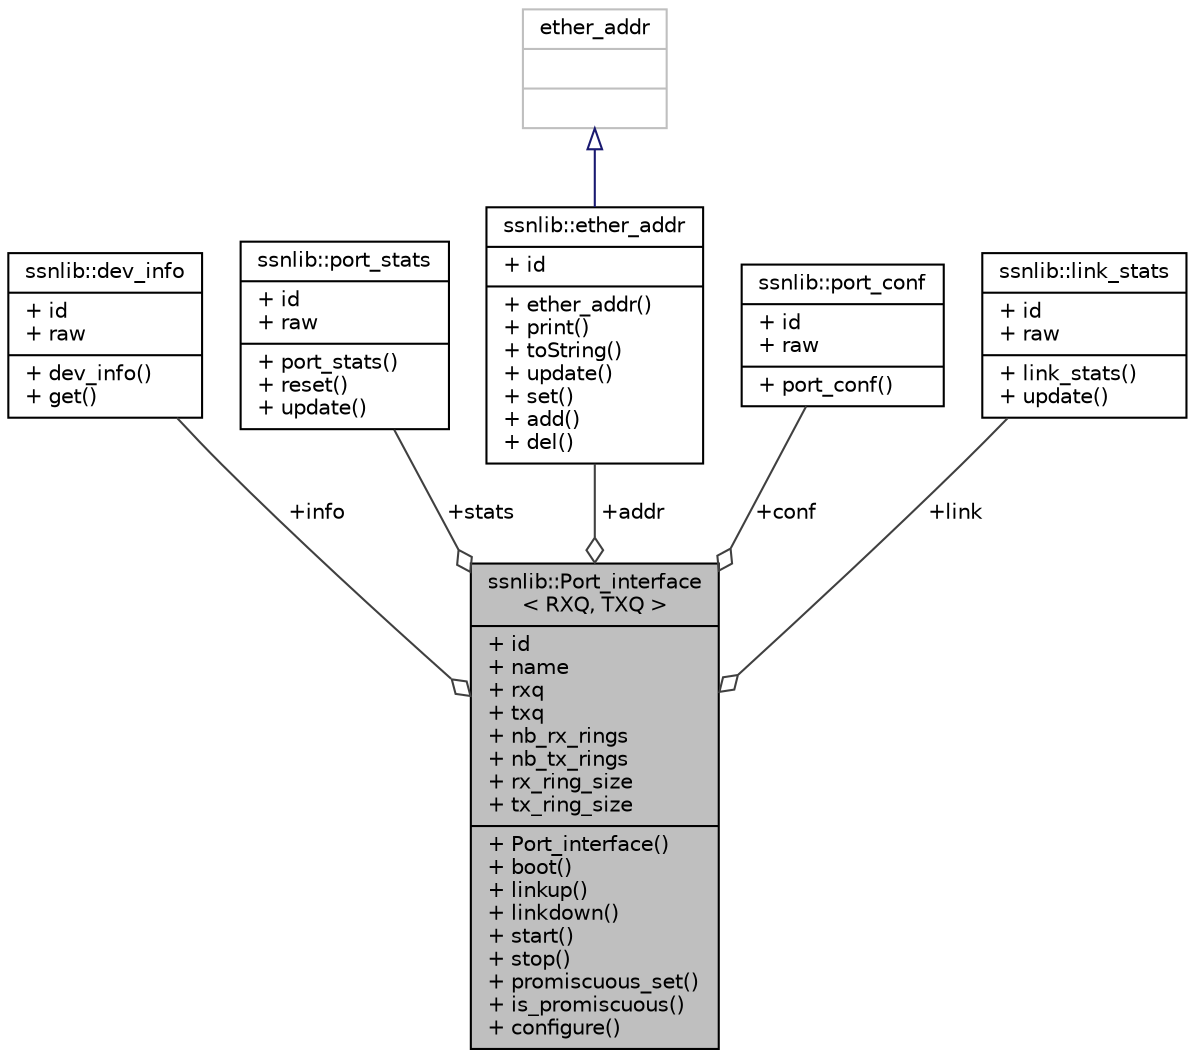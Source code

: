 digraph "ssnlib::Port_interface&lt; RXQ, TXQ &gt;"
{
  edge [fontname="Helvetica",fontsize="10",labelfontname="Helvetica",labelfontsize="10"];
  node [fontname="Helvetica",fontsize="10",shape=record];
  Node1 [label="{ssnlib::Port_interface\l\< RXQ, TXQ \>\n|+ id\l+ name\l+ rxq\l+ txq\l+ nb_rx_rings\l+ nb_tx_rings\l+ rx_ring_size\l+ tx_ring_size\l|+ Port_interface()\l+ boot()\l+ linkup()\l+ linkdown()\l+ start()\l+ stop()\l+ promiscuous_set()\l+ is_promiscuous()\l+ configure()\l}",height=0.2,width=0.4,color="black", fillcolor="grey75", style="filled", fontcolor="black"];
  Node2 -> Node1 [color="grey25",fontsize="10",style="solid",label=" +info" ,arrowhead="odiamond",fontname="Helvetica"];
  Node2 [label="{ssnlib::dev_info\n|+ id\l+ raw\l|+ dev_info()\l+ get()\l}",height=0.2,width=0.4,color="black", fillcolor="white", style="filled",URL="$classssnlib_1_1dev__info.html"];
  Node3 -> Node1 [color="grey25",fontsize="10",style="solid",label=" +stats" ,arrowhead="odiamond",fontname="Helvetica"];
  Node3 [label="{ssnlib::port_stats\n|+ id\l+ raw\l|+ port_stats()\l+ reset()\l+ update()\l}",height=0.2,width=0.4,color="black", fillcolor="white", style="filled",URL="$classssnlib_1_1port__stats.html"];
  Node4 -> Node1 [color="grey25",fontsize="10",style="solid",label=" +addr" ,arrowhead="odiamond",fontname="Helvetica"];
  Node4 [label="{ssnlib::ether_addr\n|+ id\l|+ ether_addr()\l+ print()\l+ toString()\l+ update()\l+ set()\l+ add()\l+ del()\l}",height=0.2,width=0.4,color="black", fillcolor="white", style="filled",URL="$classssnlib_1_1ether__addr.html"];
  Node5 -> Node4 [dir="back",color="midnightblue",fontsize="10",style="solid",arrowtail="onormal",fontname="Helvetica"];
  Node5 [label="{ether_addr\n||}",height=0.2,width=0.4,color="grey75", fillcolor="white", style="filled"];
  Node6 -> Node1 [color="grey25",fontsize="10",style="solid",label=" +conf" ,arrowhead="odiamond",fontname="Helvetica"];
  Node6 [label="{ssnlib::port_conf\n|+ id\l+ raw\l|+ port_conf()\l}",height=0.2,width=0.4,color="black", fillcolor="white", style="filled",URL="$classssnlib_1_1port__conf.html"];
  Node7 -> Node1 [color="grey25",fontsize="10",style="solid",label=" +link" ,arrowhead="odiamond",fontname="Helvetica"];
  Node7 [label="{ssnlib::link_stats\n|+ id\l+ raw\l|+ link_stats()\l+ update()\l}",height=0.2,width=0.4,color="black", fillcolor="white", style="filled",URL="$classssnlib_1_1link__stats.html"];
}
